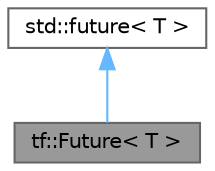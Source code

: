 digraph "tf::Future&lt; T &gt;"
{
 // LATEX_PDF_SIZE
  bgcolor="transparent";
  edge [fontname=Helvetica,fontsize=10,labelfontname=Helvetica,labelfontsize=10];
  node [fontname=Helvetica,fontsize=10,shape=box,height=0.2,width=0.4];
  Node1 [id="Node000001",label="tf::Future\< T \>",height=0.2,width=0.4,color="gray40", fillcolor="grey60", style="filled", fontcolor="black",tooltip="class to access the result of an execution"];
  Node2 -> Node1 [id="edge1_Node000001_Node000002",dir="back",color="steelblue1",style="solid",tooltip=" "];
  Node2 [id="Node000002",label="std::future\< T \>",height=0.2,width=0.4,color="gray40", fillcolor="white", style="filled",tooltip=" "];
}
